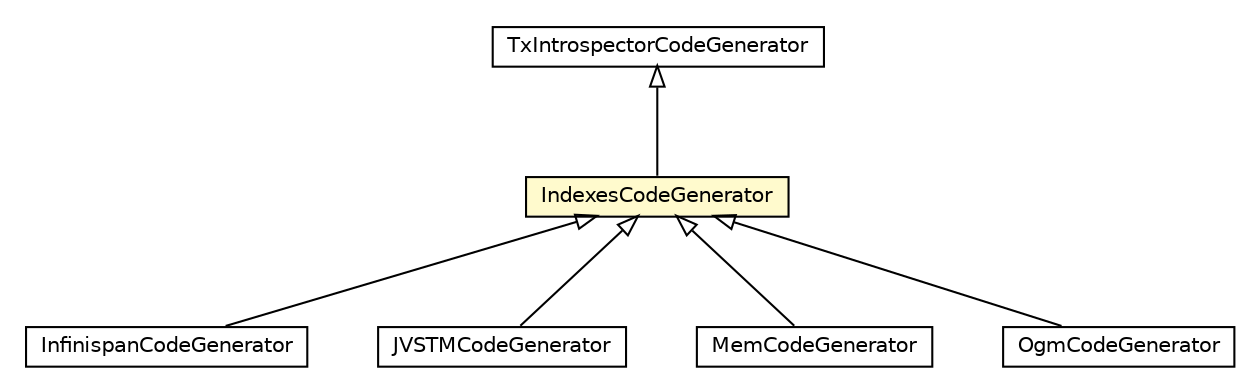 #!/usr/local/bin/dot
#
# Class diagram 
# Generated by UMLGraph version 5.1 (http://www.umlgraph.org/)
#

digraph G {
	edge [fontname="Helvetica",fontsize=10,labelfontname="Helvetica",labelfontsize=10];
	node [fontname="Helvetica",fontsize=10,shape=plaintext];
	nodesep=0.25;
	ranksep=0.5;
	// pt.ist.fenixframework.dml.IndexesCodeGenerator
	c36891 [label=<<table title="pt.ist.fenixframework.dml.IndexesCodeGenerator" border="0" cellborder="1" cellspacing="0" cellpadding="2" port="p" bgcolor="lemonChiffon" href="./IndexesCodeGenerator.html">
		<tr><td><table border="0" cellspacing="0" cellpadding="1">
<tr><td align="center" balign="center"> IndexesCodeGenerator </td></tr>
		</table></td></tr>
		</table>>, fontname="Helvetica", fontcolor="black", fontsize=10.0];
	// pt.ist.fenixframework.dml.TxIntrospectorCodeGenerator
	c36892 [label=<<table title="pt.ist.fenixframework.dml.TxIntrospectorCodeGenerator" border="0" cellborder="1" cellspacing="0" cellpadding="2" port="p" href="./TxIntrospectorCodeGenerator.html">
		<tr><td><table border="0" cellspacing="0" cellpadding="1">
<tr><td align="center" balign="center"> TxIntrospectorCodeGenerator </td></tr>
		</table></td></tr>
		</table>>, fontname="Helvetica", fontcolor="black", fontsize=10.0];
	// pt.ist.fenixframework.backend.infinispan.InfinispanCodeGenerator
	c37038 [label=<<table title="pt.ist.fenixframework.backend.infinispan.InfinispanCodeGenerator" border="0" cellborder="1" cellspacing="0" cellpadding="2" port="p" href="../backend/infinispan/InfinispanCodeGenerator.html">
		<tr><td><table border="0" cellspacing="0" cellpadding="1">
<tr><td align="center" balign="center"> InfinispanCodeGenerator </td></tr>
		</table></td></tr>
		</table>>, fontname="Helvetica", fontcolor="black", fontsize=10.0];
	// pt.ist.fenixframework.backend.jvstm.JVSTMCodeGenerator
	c37044 [label=<<table title="pt.ist.fenixframework.backend.jvstm.JVSTMCodeGenerator" border="0" cellborder="1" cellspacing="0" cellpadding="2" port="p" href="../backend/jvstm/JVSTMCodeGenerator.html">
		<tr><td><table border="0" cellspacing="0" cellpadding="1">
<tr><td align="center" balign="center"> JVSTMCodeGenerator </td></tr>
		</table></td></tr>
		</table>>, fontname="Helvetica", fontcolor="black", fontsize=10.0];
	// pt.ist.fenixframework.backend.mem.MemCodeGenerator
	c37181 [label=<<table title="pt.ist.fenixframework.backend.mem.MemCodeGenerator" border="0" cellborder="1" cellspacing="0" cellpadding="2" port="p" href="../backend/mem/MemCodeGenerator.html">
		<tr><td><table border="0" cellspacing="0" cellpadding="1">
<tr><td align="center" balign="center"> MemCodeGenerator </td></tr>
		</table></td></tr>
		</table>>, fontname="Helvetica", fontcolor="black", fontsize=10.0];
	// pt.ist.fenixframework.backend.ogm.OgmCodeGenerator
	c37188 [label=<<table title="pt.ist.fenixframework.backend.ogm.OgmCodeGenerator" border="0" cellborder="1" cellspacing="0" cellpadding="2" port="p" href="../backend/ogm/OgmCodeGenerator.html">
		<tr><td><table border="0" cellspacing="0" cellpadding="1">
<tr><td align="center" balign="center"> OgmCodeGenerator </td></tr>
		</table></td></tr>
		</table>>, fontname="Helvetica", fontcolor="black", fontsize=10.0];
	//pt.ist.fenixframework.dml.IndexesCodeGenerator extends pt.ist.fenixframework.dml.TxIntrospectorCodeGenerator
	c36892:p -> c36891:p [dir=back,arrowtail=empty];
	//pt.ist.fenixframework.backend.infinispan.InfinispanCodeGenerator extends pt.ist.fenixframework.dml.IndexesCodeGenerator
	c36891:p -> c37038:p [dir=back,arrowtail=empty];
	//pt.ist.fenixframework.backend.jvstm.JVSTMCodeGenerator extends pt.ist.fenixframework.dml.IndexesCodeGenerator
	c36891:p -> c37044:p [dir=back,arrowtail=empty];
	//pt.ist.fenixframework.backend.mem.MemCodeGenerator extends pt.ist.fenixframework.dml.IndexesCodeGenerator
	c36891:p -> c37181:p [dir=back,arrowtail=empty];
	//pt.ist.fenixframework.backend.ogm.OgmCodeGenerator extends pt.ist.fenixframework.dml.IndexesCodeGenerator
	c36891:p -> c37188:p [dir=back,arrowtail=empty];
}

